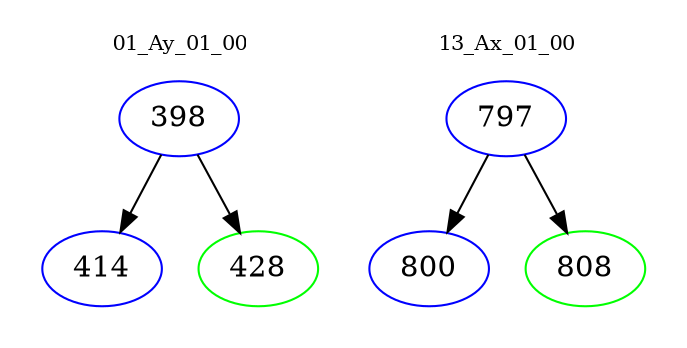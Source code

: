digraph{
subgraph cluster_0 {
color = white
label = "01_Ay_01_00";
fontsize=10;
T0_398 [label="398", color="blue"]
T0_398 -> T0_414 [color="black"]
T0_414 [label="414", color="blue"]
T0_398 -> T0_428 [color="black"]
T0_428 [label="428", color="green"]
}
subgraph cluster_1 {
color = white
label = "13_Ax_01_00";
fontsize=10;
T1_797 [label="797", color="blue"]
T1_797 -> T1_800 [color="black"]
T1_800 [label="800", color="blue"]
T1_797 -> T1_808 [color="black"]
T1_808 [label="808", color="green"]
}
}
